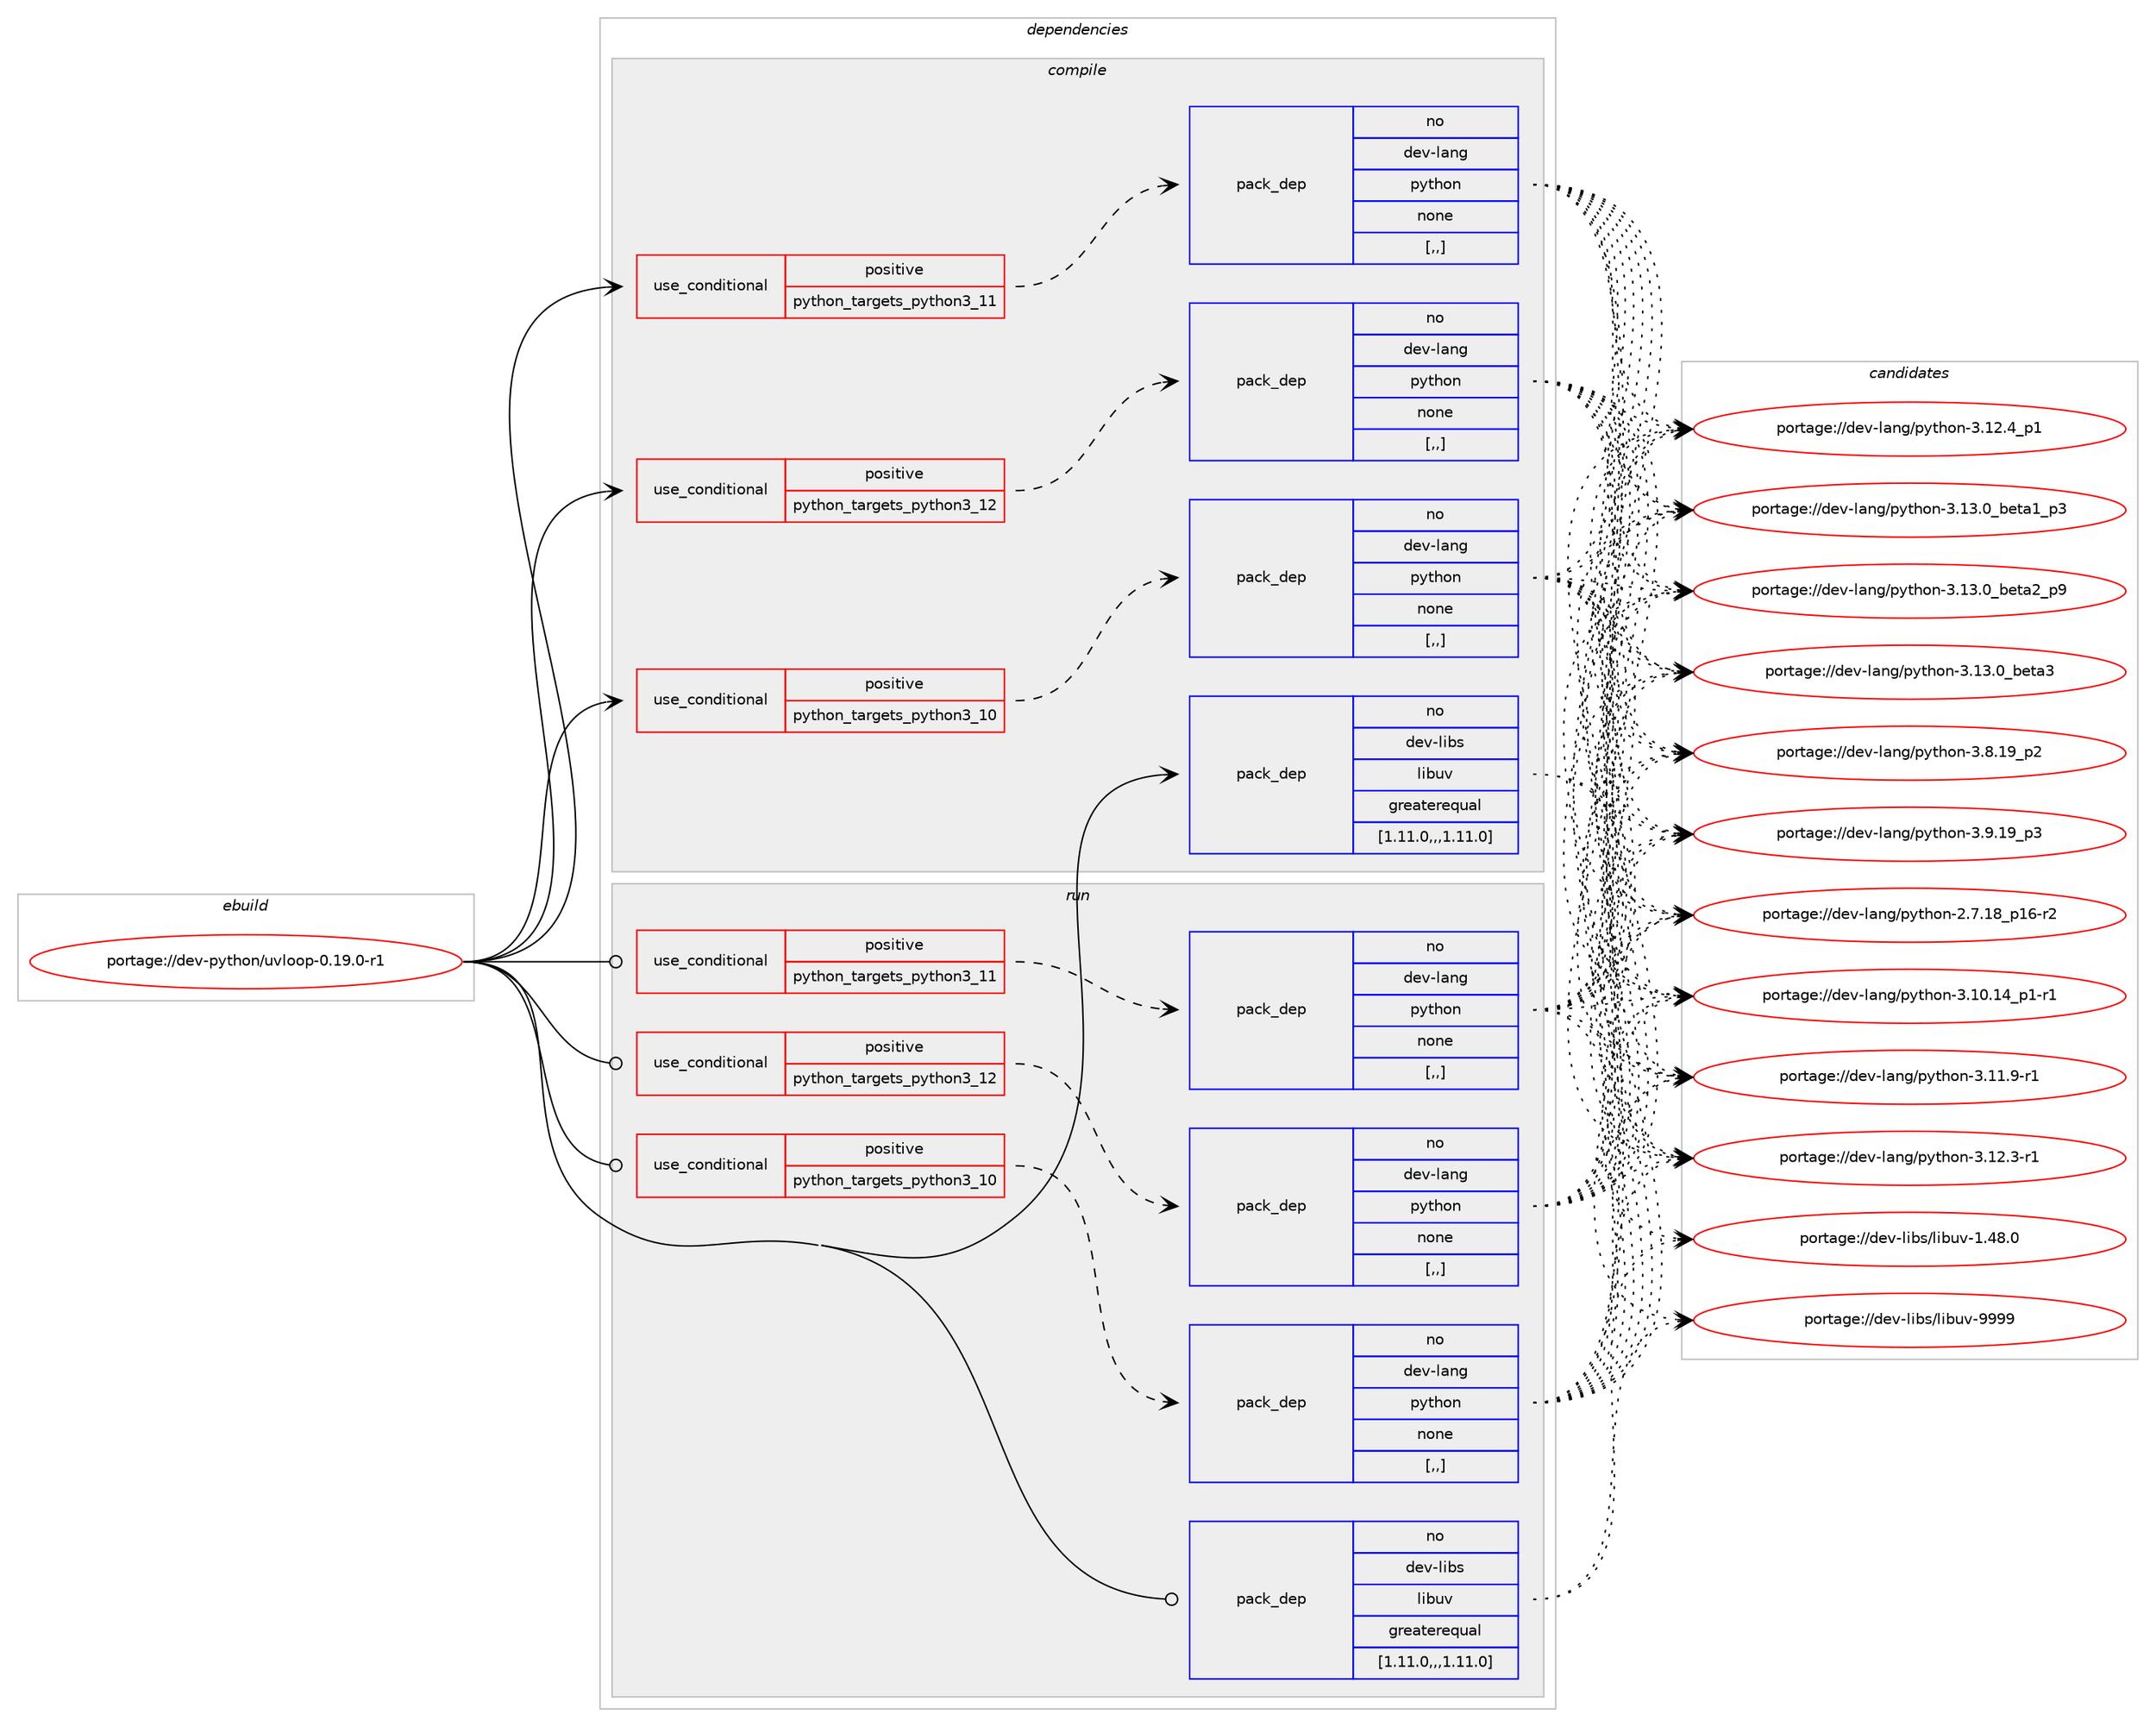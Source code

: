 digraph prolog {

# *************
# Graph options
# *************

newrank=true;
concentrate=true;
compound=true;
graph [rankdir=LR,fontname=Helvetica,fontsize=10,ranksep=1.5];#, ranksep=2.5, nodesep=0.2];
edge  [arrowhead=vee];
node  [fontname=Helvetica,fontsize=10];

# **********
# The ebuild
# **********

subgraph cluster_leftcol {
color=gray;
rank=same;
label=<<i>ebuild</i>>;
id [label="portage://dev-python/uvloop-0.19.0-r1", color=red, width=4, href="../dev-python/uvloop-0.19.0-r1.svg"];
}

# ****************
# The dependencies
# ****************

subgraph cluster_midcol {
color=gray;
label=<<i>dependencies</i>>;
subgraph cluster_compile {
fillcolor="#eeeeee";
style=filled;
label=<<i>compile</i>>;
subgraph cond39627 {
dependency162634 [label=<<TABLE BORDER="0" CELLBORDER="1" CELLSPACING="0" CELLPADDING="4"><TR><TD ROWSPAN="3" CELLPADDING="10">use_conditional</TD></TR><TR><TD>positive</TD></TR><TR><TD>python_targets_python3_10</TD></TR></TABLE>>, shape=none, color=red];
subgraph pack121767 {
dependency162635 [label=<<TABLE BORDER="0" CELLBORDER="1" CELLSPACING="0" CELLPADDING="4" WIDTH="220"><TR><TD ROWSPAN="6" CELLPADDING="30">pack_dep</TD></TR><TR><TD WIDTH="110">no</TD></TR><TR><TD>dev-lang</TD></TR><TR><TD>python</TD></TR><TR><TD>none</TD></TR><TR><TD>[,,]</TD></TR></TABLE>>, shape=none, color=blue];
}
dependency162634:e -> dependency162635:w [weight=20,style="dashed",arrowhead="vee"];
}
id:e -> dependency162634:w [weight=20,style="solid",arrowhead="vee"];
subgraph cond39628 {
dependency162636 [label=<<TABLE BORDER="0" CELLBORDER="1" CELLSPACING="0" CELLPADDING="4"><TR><TD ROWSPAN="3" CELLPADDING="10">use_conditional</TD></TR><TR><TD>positive</TD></TR><TR><TD>python_targets_python3_11</TD></TR></TABLE>>, shape=none, color=red];
subgraph pack121768 {
dependency162637 [label=<<TABLE BORDER="0" CELLBORDER="1" CELLSPACING="0" CELLPADDING="4" WIDTH="220"><TR><TD ROWSPAN="6" CELLPADDING="30">pack_dep</TD></TR><TR><TD WIDTH="110">no</TD></TR><TR><TD>dev-lang</TD></TR><TR><TD>python</TD></TR><TR><TD>none</TD></TR><TR><TD>[,,]</TD></TR></TABLE>>, shape=none, color=blue];
}
dependency162636:e -> dependency162637:w [weight=20,style="dashed",arrowhead="vee"];
}
id:e -> dependency162636:w [weight=20,style="solid",arrowhead="vee"];
subgraph cond39629 {
dependency162638 [label=<<TABLE BORDER="0" CELLBORDER="1" CELLSPACING="0" CELLPADDING="4"><TR><TD ROWSPAN="3" CELLPADDING="10">use_conditional</TD></TR><TR><TD>positive</TD></TR><TR><TD>python_targets_python3_12</TD></TR></TABLE>>, shape=none, color=red];
subgraph pack121769 {
dependency162639 [label=<<TABLE BORDER="0" CELLBORDER="1" CELLSPACING="0" CELLPADDING="4" WIDTH="220"><TR><TD ROWSPAN="6" CELLPADDING="30">pack_dep</TD></TR><TR><TD WIDTH="110">no</TD></TR><TR><TD>dev-lang</TD></TR><TR><TD>python</TD></TR><TR><TD>none</TD></TR><TR><TD>[,,]</TD></TR></TABLE>>, shape=none, color=blue];
}
dependency162638:e -> dependency162639:w [weight=20,style="dashed",arrowhead="vee"];
}
id:e -> dependency162638:w [weight=20,style="solid",arrowhead="vee"];
subgraph pack121770 {
dependency162640 [label=<<TABLE BORDER="0" CELLBORDER="1" CELLSPACING="0" CELLPADDING="4" WIDTH="220"><TR><TD ROWSPAN="6" CELLPADDING="30">pack_dep</TD></TR><TR><TD WIDTH="110">no</TD></TR><TR><TD>dev-libs</TD></TR><TR><TD>libuv</TD></TR><TR><TD>greaterequal</TD></TR><TR><TD>[1.11.0,,,1.11.0]</TD></TR></TABLE>>, shape=none, color=blue];
}
id:e -> dependency162640:w [weight=20,style="solid",arrowhead="vee"];
}
subgraph cluster_compileandrun {
fillcolor="#eeeeee";
style=filled;
label=<<i>compile and run</i>>;
}
subgraph cluster_run {
fillcolor="#eeeeee";
style=filled;
label=<<i>run</i>>;
subgraph cond39630 {
dependency162641 [label=<<TABLE BORDER="0" CELLBORDER="1" CELLSPACING="0" CELLPADDING="4"><TR><TD ROWSPAN="3" CELLPADDING="10">use_conditional</TD></TR><TR><TD>positive</TD></TR><TR><TD>python_targets_python3_10</TD></TR></TABLE>>, shape=none, color=red];
subgraph pack121771 {
dependency162642 [label=<<TABLE BORDER="0" CELLBORDER="1" CELLSPACING="0" CELLPADDING="4" WIDTH="220"><TR><TD ROWSPAN="6" CELLPADDING="30">pack_dep</TD></TR><TR><TD WIDTH="110">no</TD></TR><TR><TD>dev-lang</TD></TR><TR><TD>python</TD></TR><TR><TD>none</TD></TR><TR><TD>[,,]</TD></TR></TABLE>>, shape=none, color=blue];
}
dependency162641:e -> dependency162642:w [weight=20,style="dashed",arrowhead="vee"];
}
id:e -> dependency162641:w [weight=20,style="solid",arrowhead="odot"];
subgraph cond39631 {
dependency162643 [label=<<TABLE BORDER="0" CELLBORDER="1" CELLSPACING="0" CELLPADDING="4"><TR><TD ROWSPAN="3" CELLPADDING="10">use_conditional</TD></TR><TR><TD>positive</TD></TR><TR><TD>python_targets_python3_11</TD></TR></TABLE>>, shape=none, color=red];
subgraph pack121772 {
dependency162644 [label=<<TABLE BORDER="0" CELLBORDER="1" CELLSPACING="0" CELLPADDING="4" WIDTH="220"><TR><TD ROWSPAN="6" CELLPADDING="30">pack_dep</TD></TR><TR><TD WIDTH="110">no</TD></TR><TR><TD>dev-lang</TD></TR><TR><TD>python</TD></TR><TR><TD>none</TD></TR><TR><TD>[,,]</TD></TR></TABLE>>, shape=none, color=blue];
}
dependency162643:e -> dependency162644:w [weight=20,style="dashed",arrowhead="vee"];
}
id:e -> dependency162643:w [weight=20,style="solid",arrowhead="odot"];
subgraph cond39632 {
dependency162645 [label=<<TABLE BORDER="0" CELLBORDER="1" CELLSPACING="0" CELLPADDING="4"><TR><TD ROWSPAN="3" CELLPADDING="10">use_conditional</TD></TR><TR><TD>positive</TD></TR><TR><TD>python_targets_python3_12</TD></TR></TABLE>>, shape=none, color=red];
subgraph pack121773 {
dependency162646 [label=<<TABLE BORDER="0" CELLBORDER="1" CELLSPACING="0" CELLPADDING="4" WIDTH="220"><TR><TD ROWSPAN="6" CELLPADDING="30">pack_dep</TD></TR><TR><TD WIDTH="110">no</TD></TR><TR><TD>dev-lang</TD></TR><TR><TD>python</TD></TR><TR><TD>none</TD></TR><TR><TD>[,,]</TD></TR></TABLE>>, shape=none, color=blue];
}
dependency162645:e -> dependency162646:w [weight=20,style="dashed",arrowhead="vee"];
}
id:e -> dependency162645:w [weight=20,style="solid",arrowhead="odot"];
subgraph pack121774 {
dependency162647 [label=<<TABLE BORDER="0" CELLBORDER="1" CELLSPACING="0" CELLPADDING="4" WIDTH="220"><TR><TD ROWSPAN="6" CELLPADDING="30">pack_dep</TD></TR><TR><TD WIDTH="110">no</TD></TR><TR><TD>dev-libs</TD></TR><TR><TD>libuv</TD></TR><TR><TD>greaterequal</TD></TR><TR><TD>[1.11.0,,,1.11.0]</TD></TR></TABLE>>, shape=none, color=blue];
}
id:e -> dependency162647:w [weight=20,style="solid",arrowhead="odot"];
}
}

# **************
# The candidates
# **************

subgraph cluster_choices {
rank=same;
color=gray;
label=<<i>candidates</i>>;

subgraph choice121767 {
color=black;
nodesep=1;
choice100101118451089711010347112121116104111110455046554649569511249544511450 [label="portage://dev-lang/python-2.7.18_p16-r2", color=red, width=4,href="../dev-lang/python-2.7.18_p16-r2.svg"];
choice100101118451089711010347112121116104111110455146494846495295112494511449 [label="portage://dev-lang/python-3.10.14_p1-r1", color=red, width=4,href="../dev-lang/python-3.10.14_p1-r1.svg"];
choice100101118451089711010347112121116104111110455146494946574511449 [label="portage://dev-lang/python-3.11.9-r1", color=red, width=4,href="../dev-lang/python-3.11.9-r1.svg"];
choice100101118451089711010347112121116104111110455146495046514511449 [label="portage://dev-lang/python-3.12.3-r1", color=red, width=4,href="../dev-lang/python-3.12.3-r1.svg"];
choice100101118451089711010347112121116104111110455146495046529511249 [label="portage://dev-lang/python-3.12.4_p1", color=red, width=4,href="../dev-lang/python-3.12.4_p1.svg"];
choice10010111845108971101034711212111610411111045514649514648959810111697499511251 [label="portage://dev-lang/python-3.13.0_beta1_p3", color=red, width=4,href="../dev-lang/python-3.13.0_beta1_p3.svg"];
choice10010111845108971101034711212111610411111045514649514648959810111697509511257 [label="portage://dev-lang/python-3.13.0_beta2_p9", color=red, width=4,href="../dev-lang/python-3.13.0_beta2_p9.svg"];
choice1001011184510897110103471121211161041111104551464951464895981011169751 [label="portage://dev-lang/python-3.13.0_beta3", color=red, width=4,href="../dev-lang/python-3.13.0_beta3.svg"];
choice100101118451089711010347112121116104111110455146564649579511250 [label="portage://dev-lang/python-3.8.19_p2", color=red, width=4,href="../dev-lang/python-3.8.19_p2.svg"];
choice100101118451089711010347112121116104111110455146574649579511251 [label="portage://dev-lang/python-3.9.19_p3", color=red, width=4,href="../dev-lang/python-3.9.19_p3.svg"];
dependency162635:e -> choice100101118451089711010347112121116104111110455046554649569511249544511450:w [style=dotted,weight="100"];
dependency162635:e -> choice100101118451089711010347112121116104111110455146494846495295112494511449:w [style=dotted,weight="100"];
dependency162635:e -> choice100101118451089711010347112121116104111110455146494946574511449:w [style=dotted,weight="100"];
dependency162635:e -> choice100101118451089711010347112121116104111110455146495046514511449:w [style=dotted,weight="100"];
dependency162635:e -> choice100101118451089711010347112121116104111110455146495046529511249:w [style=dotted,weight="100"];
dependency162635:e -> choice10010111845108971101034711212111610411111045514649514648959810111697499511251:w [style=dotted,weight="100"];
dependency162635:e -> choice10010111845108971101034711212111610411111045514649514648959810111697509511257:w [style=dotted,weight="100"];
dependency162635:e -> choice1001011184510897110103471121211161041111104551464951464895981011169751:w [style=dotted,weight="100"];
dependency162635:e -> choice100101118451089711010347112121116104111110455146564649579511250:w [style=dotted,weight="100"];
dependency162635:e -> choice100101118451089711010347112121116104111110455146574649579511251:w [style=dotted,weight="100"];
}
subgraph choice121768 {
color=black;
nodesep=1;
choice100101118451089711010347112121116104111110455046554649569511249544511450 [label="portage://dev-lang/python-2.7.18_p16-r2", color=red, width=4,href="../dev-lang/python-2.7.18_p16-r2.svg"];
choice100101118451089711010347112121116104111110455146494846495295112494511449 [label="portage://dev-lang/python-3.10.14_p1-r1", color=red, width=4,href="../dev-lang/python-3.10.14_p1-r1.svg"];
choice100101118451089711010347112121116104111110455146494946574511449 [label="portage://dev-lang/python-3.11.9-r1", color=red, width=4,href="../dev-lang/python-3.11.9-r1.svg"];
choice100101118451089711010347112121116104111110455146495046514511449 [label="portage://dev-lang/python-3.12.3-r1", color=red, width=4,href="../dev-lang/python-3.12.3-r1.svg"];
choice100101118451089711010347112121116104111110455146495046529511249 [label="portage://dev-lang/python-3.12.4_p1", color=red, width=4,href="../dev-lang/python-3.12.4_p1.svg"];
choice10010111845108971101034711212111610411111045514649514648959810111697499511251 [label="portage://dev-lang/python-3.13.0_beta1_p3", color=red, width=4,href="../dev-lang/python-3.13.0_beta1_p3.svg"];
choice10010111845108971101034711212111610411111045514649514648959810111697509511257 [label="portage://dev-lang/python-3.13.0_beta2_p9", color=red, width=4,href="../dev-lang/python-3.13.0_beta2_p9.svg"];
choice1001011184510897110103471121211161041111104551464951464895981011169751 [label="portage://dev-lang/python-3.13.0_beta3", color=red, width=4,href="../dev-lang/python-3.13.0_beta3.svg"];
choice100101118451089711010347112121116104111110455146564649579511250 [label="portage://dev-lang/python-3.8.19_p2", color=red, width=4,href="../dev-lang/python-3.8.19_p2.svg"];
choice100101118451089711010347112121116104111110455146574649579511251 [label="portage://dev-lang/python-3.9.19_p3", color=red, width=4,href="../dev-lang/python-3.9.19_p3.svg"];
dependency162637:e -> choice100101118451089711010347112121116104111110455046554649569511249544511450:w [style=dotted,weight="100"];
dependency162637:e -> choice100101118451089711010347112121116104111110455146494846495295112494511449:w [style=dotted,weight="100"];
dependency162637:e -> choice100101118451089711010347112121116104111110455146494946574511449:w [style=dotted,weight="100"];
dependency162637:e -> choice100101118451089711010347112121116104111110455146495046514511449:w [style=dotted,weight="100"];
dependency162637:e -> choice100101118451089711010347112121116104111110455146495046529511249:w [style=dotted,weight="100"];
dependency162637:e -> choice10010111845108971101034711212111610411111045514649514648959810111697499511251:w [style=dotted,weight="100"];
dependency162637:e -> choice10010111845108971101034711212111610411111045514649514648959810111697509511257:w [style=dotted,weight="100"];
dependency162637:e -> choice1001011184510897110103471121211161041111104551464951464895981011169751:w [style=dotted,weight="100"];
dependency162637:e -> choice100101118451089711010347112121116104111110455146564649579511250:w [style=dotted,weight="100"];
dependency162637:e -> choice100101118451089711010347112121116104111110455146574649579511251:w [style=dotted,weight="100"];
}
subgraph choice121769 {
color=black;
nodesep=1;
choice100101118451089711010347112121116104111110455046554649569511249544511450 [label="portage://dev-lang/python-2.7.18_p16-r2", color=red, width=4,href="../dev-lang/python-2.7.18_p16-r2.svg"];
choice100101118451089711010347112121116104111110455146494846495295112494511449 [label="portage://dev-lang/python-3.10.14_p1-r1", color=red, width=4,href="../dev-lang/python-3.10.14_p1-r1.svg"];
choice100101118451089711010347112121116104111110455146494946574511449 [label="portage://dev-lang/python-3.11.9-r1", color=red, width=4,href="../dev-lang/python-3.11.9-r1.svg"];
choice100101118451089711010347112121116104111110455146495046514511449 [label="portage://dev-lang/python-3.12.3-r1", color=red, width=4,href="../dev-lang/python-3.12.3-r1.svg"];
choice100101118451089711010347112121116104111110455146495046529511249 [label="portage://dev-lang/python-3.12.4_p1", color=red, width=4,href="../dev-lang/python-3.12.4_p1.svg"];
choice10010111845108971101034711212111610411111045514649514648959810111697499511251 [label="portage://dev-lang/python-3.13.0_beta1_p3", color=red, width=4,href="../dev-lang/python-3.13.0_beta1_p3.svg"];
choice10010111845108971101034711212111610411111045514649514648959810111697509511257 [label="portage://dev-lang/python-3.13.0_beta2_p9", color=red, width=4,href="../dev-lang/python-3.13.0_beta2_p9.svg"];
choice1001011184510897110103471121211161041111104551464951464895981011169751 [label="portage://dev-lang/python-3.13.0_beta3", color=red, width=4,href="../dev-lang/python-3.13.0_beta3.svg"];
choice100101118451089711010347112121116104111110455146564649579511250 [label="portage://dev-lang/python-3.8.19_p2", color=red, width=4,href="../dev-lang/python-3.8.19_p2.svg"];
choice100101118451089711010347112121116104111110455146574649579511251 [label="portage://dev-lang/python-3.9.19_p3", color=red, width=4,href="../dev-lang/python-3.9.19_p3.svg"];
dependency162639:e -> choice100101118451089711010347112121116104111110455046554649569511249544511450:w [style=dotted,weight="100"];
dependency162639:e -> choice100101118451089711010347112121116104111110455146494846495295112494511449:w [style=dotted,weight="100"];
dependency162639:e -> choice100101118451089711010347112121116104111110455146494946574511449:w [style=dotted,weight="100"];
dependency162639:e -> choice100101118451089711010347112121116104111110455146495046514511449:w [style=dotted,weight="100"];
dependency162639:e -> choice100101118451089711010347112121116104111110455146495046529511249:w [style=dotted,weight="100"];
dependency162639:e -> choice10010111845108971101034711212111610411111045514649514648959810111697499511251:w [style=dotted,weight="100"];
dependency162639:e -> choice10010111845108971101034711212111610411111045514649514648959810111697509511257:w [style=dotted,weight="100"];
dependency162639:e -> choice1001011184510897110103471121211161041111104551464951464895981011169751:w [style=dotted,weight="100"];
dependency162639:e -> choice100101118451089711010347112121116104111110455146564649579511250:w [style=dotted,weight="100"];
dependency162639:e -> choice100101118451089711010347112121116104111110455146574649579511251:w [style=dotted,weight="100"];
}
subgraph choice121770 {
color=black;
nodesep=1;
choice1001011184510810598115471081059811711845494652564648 [label="portage://dev-libs/libuv-1.48.0", color=red, width=4,href="../dev-libs/libuv-1.48.0.svg"];
choice100101118451081059811547108105981171184557575757 [label="portage://dev-libs/libuv-9999", color=red, width=4,href="../dev-libs/libuv-9999.svg"];
dependency162640:e -> choice1001011184510810598115471081059811711845494652564648:w [style=dotted,weight="100"];
dependency162640:e -> choice100101118451081059811547108105981171184557575757:w [style=dotted,weight="100"];
}
subgraph choice121771 {
color=black;
nodesep=1;
choice100101118451089711010347112121116104111110455046554649569511249544511450 [label="portage://dev-lang/python-2.7.18_p16-r2", color=red, width=4,href="../dev-lang/python-2.7.18_p16-r2.svg"];
choice100101118451089711010347112121116104111110455146494846495295112494511449 [label="portage://dev-lang/python-3.10.14_p1-r1", color=red, width=4,href="../dev-lang/python-3.10.14_p1-r1.svg"];
choice100101118451089711010347112121116104111110455146494946574511449 [label="portage://dev-lang/python-3.11.9-r1", color=red, width=4,href="../dev-lang/python-3.11.9-r1.svg"];
choice100101118451089711010347112121116104111110455146495046514511449 [label="portage://dev-lang/python-3.12.3-r1", color=red, width=4,href="../dev-lang/python-3.12.3-r1.svg"];
choice100101118451089711010347112121116104111110455146495046529511249 [label="portage://dev-lang/python-3.12.4_p1", color=red, width=4,href="../dev-lang/python-3.12.4_p1.svg"];
choice10010111845108971101034711212111610411111045514649514648959810111697499511251 [label="portage://dev-lang/python-3.13.0_beta1_p3", color=red, width=4,href="../dev-lang/python-3.13.0_beta1_p3.svg"];
choice10010111845108971101034711212111610411111045514649514648959810111697509511257 [label="portage://dev-lang/python-3.13.0_beta2_p9", color=red, width=4,href="../dev-lang/python-3.13.0_beta2_p9.svg"];
choice1001011184510897110103471121211161041111104551464951464895981011169751 [label="portage://dev-lang/python-3.13.0_beta3", color=red, width=4,href="../dev-lang/python-3.13.0_beta3.svg"];
choice100101118451089711010347112121116104111110455146564649579511250 [label="portage://dev-lang/python-3.8.19_p2", color=red, width=4,href="../dev-lang/python-3.8.19_p2.svg"];
choice100101118451089711010347112121116104111110455146574649579511251 [label="portage://dev-lang/python-3.9.19_p3", color=red, width=4,href="../dev-lang/python-3.9.19_p3.svg"];
dependency162642:e -> choice100101118451089711010347112121116104111110455046554649569511249544511450:w [style=dotted,weight="100"];
dependency162642:e -> choice100101118451089711010347112121116104111110455146494846495295112494511449:w [style=dotted,weight="100"];
dependency162642:e -> choice100101118451089711010347112121116104111110455146494946574511449:w [style=dotted,weight="100"];
dependency162642:e -> choice100101118451089711010347112121116104111110455146495046514511449:w [style=dotted,weight="100"];
dependency162642:e -> choice100101118451089711010347112121116104111110455146495046529511249:w [style=dotted,weight="100"];
dependency162642:e -> choice10010111845108971101034711212111610411111045514649514648959810111697499511251:w [style=dotted,weight="100"];
dependency162642:e -> choice10010111845108971101034711212111610411111045514649514648959810111697509511257:w [style=dotted,weight="100"];
dependency162642:e -> choice1001011184510897110103471121211161041111104551464951464895981011169751:w [style=dotted,weight="100"];
dependency162642:e -> choice100101118451089711010347112121116104111110455146564649579511250:w [style=dotted,weight="100"];
dependency162642:e -> choice100101118451089711010347112121116104111110455146574649579511251:w [style=dotted,weight="100"];
}
subgraph choice121772 {
color=black;
nodesep=1;
choice100101118451089711010347112121116104111110455046554649569511249544511450 [label="portage://dev-lang/python-2.7.18_p16-r2", color=red, width=4,href="../dev-lang/python-2.7.18_p16-r2.svg"];
choice100101118451089711010347112121116104111110455146494846495295112494511449 [label="portage://dev-lang/python-3.10.14_p1-r1", color=red, width=4,href="../dev-lang/python-3.10.14_p1-r1.svg"];
choice100101118451089711010347112121116104111110455146494946574511449 [label="portage://dev-lang/python-3.11.9-r1", color=red, width=4,href="../dev-lang/python-3.11.9-r1.svg"];
choice100101118451089711010347112121116104111110455146495046514511449 [label="portage://dev-lang/python-3.12.3-r1", color=red, width=4,href="../dev-lang/python-3.12.3-r1.svg"];
choice100101118451089711010347112121116104111110455146495046529511249 [label="portage://dev-lang/python-3.12.4_p1", color=red, width=4,href="../dev-lang/python-3.12.4_p1.svg"];
choice10010111845108971101034711212111610411111045514649514648959810111697499511251 [label="portage://dev-lang/python-3.13.0_beta1_p3", color=red, width=4,href="../dev-lang/python-3.13.0_beta1_p3.svg"];
choice10010111845108971101034711212111610411111045514649514648959810111697509511257 [label="portage://dev-lang/python-3.13.0_beta2_p9", color=red, width=4,href="../dev-lang/python-3.13.0_beta2_p9.svg"];
choice1001011184510897110103471121211161041111104551464951464895981011169751 [label="portage://dev-lang/python-3.13.0_beta3", color=red, width=4,href="../dev-lang/python-3.13.0_beta3.svg"];
choice100101118451089711010347112121116104111110455146564649579511250 [label="portage://dev-lang/python-3.8.19_p2", color=red, width=4,href="../dev-lang/python-3.8.19_p2.svg"];
choice100101118451089711010347112121116104111110455146574649579511251 [label="portage://dev-lang/python-3.9.19_p3", color=red, width=4,href="../dev-lang/python-3.9.19_p3.svg"];
dependency162644:e -> choice100101118451089711010347112121116104111110455046554649569511249544511450:w [style=dotted,weight="100"];
dependency162644:e -> choice100101118451089711010347112121116104111110455146494846495295112494511449:w [style=dotted,weight="100"];
dependency162644:e -> choice100101118451089711010347112121116104111110455146494946574511449:w [style=dotted,weight="100"];
dependency162644:e -> choice100101118451089711010347112121116104111110455146495046514511449:w [style=dotted,weight="100"];
dependency162644:e -> choice100101118451089711010347112121116104111110455146495046529511249:w [style=dotted,weight="100"];
dependency162644:e -> choice10010111845108971101034711212111610411111045514649514648959810111697499511251:w [style=dotted,weight="100"];
dependency162644:e -> choice10010111845108971101034711212111610411111045514649514648959810111697509511257:w [style=dotted,weight="100"];
dependency162644:e -> choice1001011184510897110103471121211161041111104551464951464895981011169751:w [style=dotted,weight="100"];
dependency162644:e -> choice100101118451089711010347112121116104111110455146564649579511250:w [style=dotted,weight="100"];
dependency162644:e -> choice100101118451089711010347112121116104111110455146574649579511251:w [style=dotted,weight="100"];
}
subgraph choice121773 {
color=black;
nodesep=1;
choice100101118451089711010347112121116104111110455046554649569511249544511450 [label="portage://dev-lang/python-2.7.18_p16-r2", color=red, width=4,href="../dev-lang/python-2.7.18_p16-r2.svg"];
choice100101118451089711010347112121116104111110455146494846495295112494511449 [label="portage://dev-lang/python-3.10.14_p1-r1", color=red, width=4,href="../dev-lang/python-3.10.14_p1-r1.svg"];
choice100101118451089711010347112121116104111110455146494946574511449 [label="portage://dev-lang/python-3.11.9-r1", color=red, width=4,href="../dev-lang/python-3.11.9-r1.svg"];
choice100101118451089711010347112121116104111110455146495046514511449 [label="portage://dev-lang/python-3.12.3-r1", color=red, width=4,href="../dev-lang/python-3.12.3-r1.svg"];
choice100101118451089711010347112121116104111110455146495046529511249 [label="portage://dev-lang/python-3.12.4_p1", color=red, width=4,href="../dev-lang/python-3.12.4_p1.svg"];
choice10010111845108971101034711212111610411111045514649514648959810111697499511251 [label="portage://dev-lang/python-3.13.0_beta1_p3", color=red, width=4,href="../dev-lang/python-3.13.0_beta1_p3.svg"];
choice10010111845108971101034711212111610411111045514649514648959810111697509511257 [label="portage://dev-lang/python-3.13.0_beta2_p9", color=red, width=4,href="../dev-lang/python-3.13.0_beta2_p9.svg"];
choice1001011184510897110103471121211161041111104551464951464895981011169751 [label="portage://dev-lang/python-3.13.0_beta3", color=red, width=4,href="../dev-lang/python-3.13.0_beta3.svg"];
choice100101118451089711010347112121116104111110455146564649579511250 [label="portage://dev-lang/python-3.8.19_p2", color=red, width=4,href="../dev-lang/python-3.8.19_p2.svg"];
choice100101118451089711010347112121116104111110455146574649579511251 [label="portage://dev-lang/python-3.9.19_p3", color=red, width=4,href="../dev-lang/python-3.9.19_p3.svg"];
dependency162646:e -> choice100101118451089711010347112121116104111110455046554649569511249544511450:w [style=dotted,weight="100"];
dependency162646:e -> choice100101118451089711010347112121116104111110455146494846495295112494511449:w [style=dotted,weight="100"];
dependency162646:e -> choice100101118451089711010347112121116104111110455146494946574511449:w [style=dotted,weight="100"];
dependency162646:e -> choice100101118451089711010347112121116104111110455146495046514511449:w [style=dotted,weight="100"];
dependency162646:e -> choice100101118451089711010347112121116104111110455146495046529511249:w [style=dotted,weight="100"];
dependency162646:e -> choice10010111845108971101034711212111610411111045514649514648959810111697499511251:w [style=dotted,weight="100"];
dependency162646:e -> choice10010111845108971101034711212111610411111045514649514648959810111697509511257:w [style=dotted,weight="100"];
dependency162646:e -> choice1001011184510897110103471121211161041111104551464951464895981011169751:w [style=dotted,weight="100"];
dependency162646:e -> choice100101118451089711010347112121116104111110455146564649579511250:w [style=dotted,weight="100"];
dependency162646:e -> choice100101118451089711010347112121116104111110455146574649579511251:w [style=dotted,weight="100"];
}
subgraph choice121774 {
color=black;
nodesep=1;
choice1001011184510810598115471081059811711845494652564648 [label="portage://dev-libs/libuv-1.48.0", color=red, width=4,href="../dev-libs/libuv-1.48.0.svg"];
choice100101118451081059811547108105981171184557575757 [label="portage://dev-libs/libuv-9999", color=red, width=4,href="../dev-libs/libuv-9999.svg"];
dependency162647:e -> choice1001011184510810598115471081059811711845494652564648:w [style=dotted,weight="100"];
dependency162647:e -> choice100101118451081059811547108105981171184557575757:w [style=dotted,weight="100"];
}
}

}
